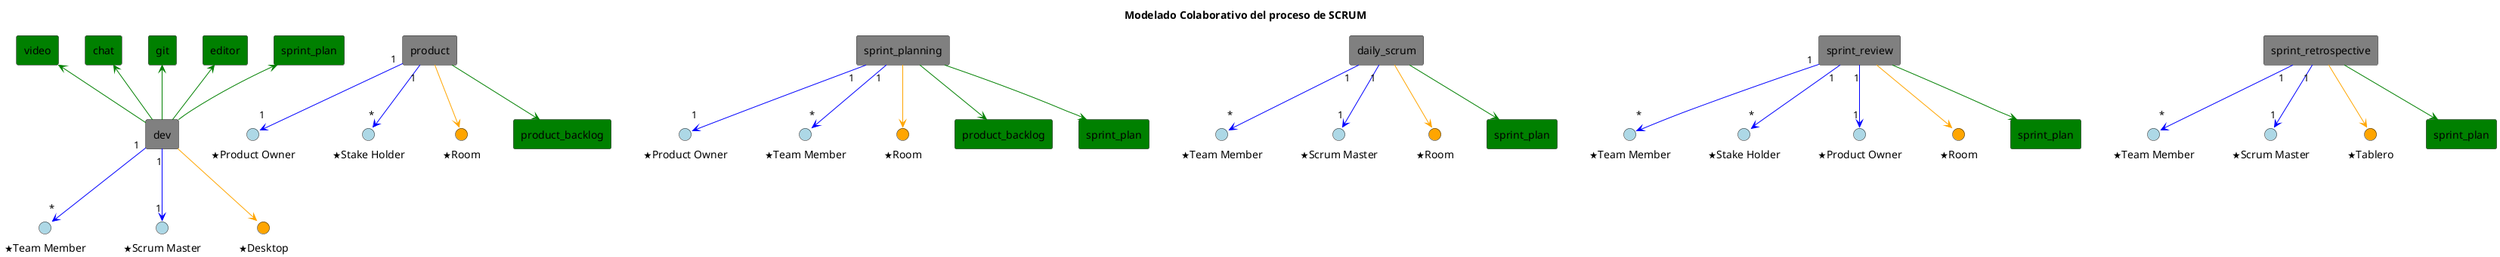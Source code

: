 
@startuml
allowmixing

/'
    https://www.scrum.org/resources/what-is-scrum
'/

title Modelado Colaborativo del proceso de SCRUM

() "<&star>Product Owner" as owner #LightBlue
() "<&star>Stake Holder" as sh #LightBlue
() "<&star>Room" as room #Orange
rectangle product #Gray
rectangle product_backlog #Green

product "1" -d[#Blue]-> "1" owner
product "1" -d[#Blue]-> "*" sh
product -[#Green]-> product_backlog
product -[#Orange]-> room


() "<&star>Product Owner" as owner2 #LightBlue
() "<&star>Team Member" as tm2 #LightBlue
() "<&star>Room" as room2 #Orange
rectangle sprint_planning #Gray
rectangle "product_backlog" as product_backlog2 #Green
rectangle sprint_plan #Green
sprint_planning "1" -[#Blue]-> "*" tm2
sprint_planning "1" -[#Blue]-> "1" owner2
sprint_planning -[#Green]-> product_backlog2
sprint_planning -[#Green]-> sprint_plan
sprint_planning -[#Orange]-> room2
'product ...> sprint_planning


() "<&star>Team Member" as tm3 #LightBlue
() "<&star>Scrum Master" as sm3 #LightBlue
() "<&star>Desktop" as desktop3 #Orange
rectangle "sprint_plan" as sprint_plan3 #Green
rectangle "editor" as editor3 #Green
rectangle "git" as git3 #Green
rectangle "chat" as chat3 #Green
rectangle "video" as video3 #Green
rectangle dev #Gray

dev "1" -[#Blue]-> "*" tm3
dev "1" -[#Blue]-> "1" sm3
dev -u[#Green]-> sprint_plan3
dev -u[#Green]-> editor3
dev -u[#Green]-> git3
dev -u[#Green]-> chat3
dev -u[#Green]-> video3
dev -[#Orange]-> desktop3
'sprint_planning ...> dev


() "<&star>Team Member" as tm4 #LightBlue
() "<&star>Scrum Master" as sm4 #LightBlue
() "<&star>Room" as room4 #Orange
rectangle daily_scrum #Gray
rectangle "sprint_plan" as sprint_plan4 #Green
daily_scrum "1" -[#Blue]-> "*" tm4
daily_scrum "1" -[#Blue]-> "1" sm4
daily_scrum -[#Green]-> sprint_plan4
daily_scrum -[#Orange]-> room4
'dev .> daily_scrum
'daily_scrum .> dev


() "<&star>Team Member" as tm5 #LightBlue
() "<&star>Stake Holder" as sh5 #LightBlue
() "<&star>Product Owner" as pw5 #LightBlue
() "<&star>Room" as room5 #Orange
rectangle "sprint_plan" as sprint_plan5 #Green
rectangle sprint_review #Gray
sprint_review "1" -[#Blue]-> "*" tm5
sprint_review "1" -[#Blue]-> "*" sh5
sprint_review "1" -[#Blue]-> "1" pw5
sprint_review -[#Green]-> sprint_plan5
sprint_review -[#Orange]-> room5

'dev ...> sprint_review


() "<&star>Team Member" as tm6 #LightBlue
() "<&star>Scrum Master" as sm6 #LightBlue
() "<&star>Tablero" as tablero6 #Orange
rectangle "sprint_plan" as sprint_plan6 #Green
rectangle sprint_retrospective #Gray
sprint_retrospective "1" -[#Blue]-> "*" tm6
sprint_retrospective "1" -[#Blue]-> "1" sm6
sprint_retrospective -[#Green]-> sprint_plan6
sprint_retrospective -[#Orange]-> tablero6
'sprint_review .up.> sprint_retrospective
'sprint_retrospective .> dev


' iteración del producto

'rectangle product_iteration
'dev ...down...> product_iteration


@enduml

/' 
    El diagrama de transición entre actividades 
'/
@startuml proceso_colaborativo
'top to bottom direction

(*) --> "product" as p
    p -->[(Product Owner) Room->finalizar_backblog()] "sprint_planning" as sp


    sp --> [(Product Owner) Room->finalizar_planificacion()] dev
    dev --> === sprint ===
        --> [(Scrum Master) Desktop->discutir_avance()] "daily_scrum" as ds
        ds -u-> [(Scrum Master) Room->finalizar_review_diario()] dev

        === sprint === -->[(Scrum Master) Desktop->entregar_iteracion_producto()] iteracion_producto
        === sprint === -->[(Scrum Master) Desktop->finalizar_desarrollo()] sprint_review

        sprint_review --d--> sprint_retrospective
        sprint_retrospective ---> dev

        iteracion_producto --> (*)


@enduml


@startuml
title Etapa de definición del producto
allowmixing

() "<&star>Product Owner" as owner #LightBlue
() "<&star>Stake Holder" as sh #LightBlue
() "<&star>Room" as room #Orange
rectangle "Definición de Producto" as product #Gray
rectangle product_backlog #Green
rectangle video #Green

product "1" -d[#Blue]-> "1" owner
product "1" -d[#Blue]-> "*" sh
product -[#Green]-> product_backlog
product -[#Green]-> video
product -[#Orange]-> room

@enduml

/'
    El diagrama de transición de estados dentro de la actividad
'/
@startuml
title protocolo de product

'se analiza y se genera el product backlog

state c1 <<choice>>

state inicia_vc
inicia_vc: Available Operations: \n----------------------------------
inicia_vc: 
inicia_vc: Transition Operations: \n--------------------------------
inicia_vc: (Stake Holder) Video->pedir_hablar
inicia_vc: (Product Owner) Video->pedir_hablar

state HablaStakeHolder
HablaStakeHolder: Available Operations: \n---------------------------
HablaStakeHolder: (Stake Holder) Video->hablar
HablaStakeHolder: 
HablaStakeHolder: Transition Operations: \n---------------------------
HablaStakeHolder: (Product Owner) Video->pedir_hablar
HablaStakeHolder: (Product Owner) Video->terminar
HablaStakeHolder: (Product Owner) product_backlog->escribir

state HablaProductOwner
HablaProductOwner: Available Operations: \n---------------------------
HablaProductOwner: (Product Owner) Video->hablar
HablaProductOwner: 
HablaProductOwner: Transition Operations: \n--------------------------
HablaProductOwner: (Stake Holder) Video->pedir_hablar
HablaProductOwner: (Product Owner) Video->terminar
HablaProductOwner: (Product Owner) product_backlog->escribir


state ProductBacklogEscribir
ProductBacklogEscribir: Available Operations: \n------------------------
ProductBacklogEscribir: (Product Owner) backlog->escribir
ProductBacklogEscribir: 
ProductBacklogEscribir: Transition Operations: \n------------------------
ProductBacklogEscribir: (Stake Holder) Video->pedir_hablar
ProductBacklogEscribir: (Product Owner) Video->pedir_hablar
ProductBacklogEscribir: (Product Owner) product_backlog->terminar

[*] --> inicia_vc
inicia_vc --> c1
c1 -[dashed]-> HablaStakeHolder : (Stake Holder) Video->pedir_hablar
c1 -[dashed]-> HablaProductOwner : (Product Owner) Video->pedir_hablar
c1 -[dashed]-> ProductBacklogEscribir: (Product Owner) product_backlog->escribir
c1 --[dashed]--> [*] : (Product Owner) product_backlog->terminar

HablaStakeHolder ---> c1 
HablaProductOwner ---> c1
ProductBacklogEscribir ---> c1

@enduml

@startuml
title ejemplo video conferencia

[*] --> vc

state c1 <<choice>>

state vc
vc: Available Operations: \n----------------------------------
vc: (Stake Holder) Video->hablar
vc: (Product Owner) Video->hablar
vc: (Product Owner) Video->terminar
vc: 
vc: Transition Operations: \n--------------------------------
vc: (Product Owner) product_backlog->escribir

state ProductBacklogEscribir
ProductBacklogEscribir: Available Operations: \n------------------------
ProductBacklogEscribir: (Product Owner) product_backlog->escribir
ProductBacklogEscribir: 
ProductBacklogEscribir: Transition Operations: \n------------------------
ProductBacklogEscribir: (Stake Holder) Video->pedir_hablar
ProductBacklogEscribir: (Product Owner) Video->pedir_hablar
ProductBacklogEscribir: (Product Owner) product_backlog->terminar

vc --> c1
c1 -[dashed]-> ProductBacklogEscribir: (Product Owner) product_backlog->escribir
c1 --[dashed]--> [*] : (Product Owner) product_backlog->terminar
c1 --[dashed]--> vc : (Product Owner) Video->pedir_hablar
c1 --[dashed]--> vc : (Stake Holder) Video->pedir_hablar

ProductBacklogEscribir ---> c1


@enduml


@startuml
title protocolo de product

'se analiza y se genera el product backlog

state c1 <<choice>>

state inicia_vc
inicia_vc: Available Operations: \n----------------------------------
inicia_vc: 
inicia_vc: Transition Operations: \n--------------------------------
inicia_vc: (Stake Holder) Video->pedir_hablar
inicia_vc: (Product Owner) Video->pedir_hablar

state HablaStakeHolder
HablaStakeHolder: Available Operations: \n---------------------------
HablaStakeHolder: (Stake Holder) Video->hablar
HablaStakeHolder: 
HablaStakeHolder: Transition Operations: \n---------------------------
HablaStakeHolder: (Product Owner) Video->pedir_hablar
HablaStakeHolder: (Product Owner) Video->terminar
HablaStakeHolder: (Product Owner) product_backlog->escribir

state HablaProductOwner
HablaProductOwner: Available Operations: \n---------------------------
HablaProductOwner: (Product Owner) Video->hablar
HablaProductOwner: 
HablaProductOwner: Transition Operations: \n--------------------------
HablaProductOwner: (Stake Holder) Video->pedir_hablar
HablaProductOwner: (Product Owner) Video->terminar
HablaProductOwner: (Product Owner) product_backlog->escribir


state ProductBacklogEscribir
ProductBacklogEscribir: Available Operations: \n------------------------
ProductBacklogEscribir: 
ProductBacklogEscribir: Transition Operations: \n------------------------
ProductBacklogEscribir: (Stake Holder) Video->pedir_hablar
ProductBacklogEscribir: (Product Owner) Video->pedir_hablar
ProductBacklogEscribir: (Product Owner) product_backlog->terminar

[*] --> inicia_vc
inicia_vc --> c1
c1 -[dashed]-> HablaStakeHolder : (Stake Holder) Video->pedir_hablar
c1 -[dashed]-> HablaProductOwner : (Product Owner) Video->pedir_hablar
c1 -[dashed]-> ProductBacklogEscribir: (Product Owner) product_backlog->escribir
c1 --[dashed]--> [*] : (Product Owner) product_backlog->terminar

HablaStakeHolder ---> c1 
HablaProductOwner ---> c1
ProductBacklogEscribir ---> c1

@enduml


@startuml

state estado1
estado1: algo
estado1: algo2

[*] -> estado1
estado1 -> estado2
estado2 -> estado3
estado3 -> [*]

@enduml
